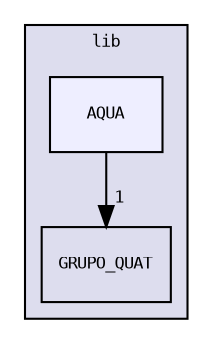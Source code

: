digraph "lib/AQUA" {
  bgcolor=transparent;
  compound=true
  node [ fontsize="8", fontname="DejaVuSansMono"];
  edge [ labelfontsize="8", labelfontname="DejaVuSansMono"];
  subgraph clusterdir_97aefd0d527b934f1d99a682da8fe6a9 {
    graph [ bgcolor="#ddddee", pencolor="black", label="lib" fontname="DejaVuSansMono", fontsize="8", URL="dir_97aefd0d527b934f1d99a682da8fe6a9.html"]
  dir_12ce51c2f27d7b7c42f475577e8e188a [shape=box label="GRUPO_QUAT" URL="dir_12ce51c2f27d7b7c42f475577e8e188a.html"];
  dir_31d08e41878a863c8a5e98e00113eeba [shape=box, label="AQUA", style="filled", fillcolor="#eeeeff", pencolor="black", URL="dir_31d08e41878a863c8a5e98e00113eeba.html"];
  }
  dir_31d08e41878a863c8a5e98e00113eeba->dir_12ce51c2f27d7b7c42f475577e8e188a [headlabel="1", labeldistance=1.5 headhref="dir_000001_000005.html"];
}
